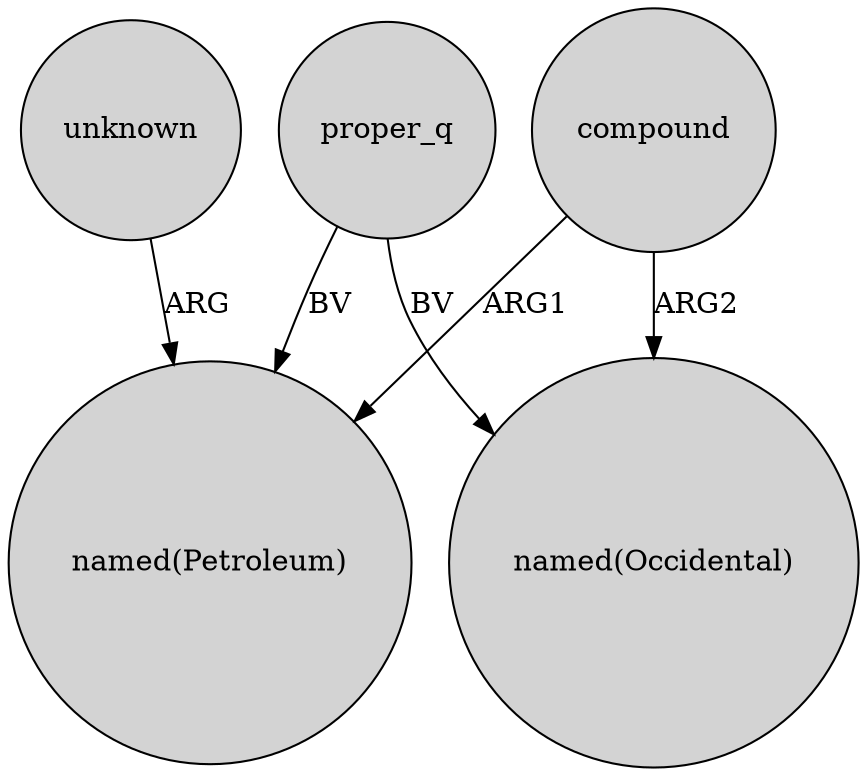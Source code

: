 digraph {
	node [shape=circle style=filled]
	compound -> "named(Occidental)" [label=ARG2]
	unknown -> "named(Petroleum)" [label=ARG]
	proper_q -> "named(Petroleum)" [label=BV]
	proper_q -> "named(Occidental)" [label=BV]
	compound -> "named(Petroleum)" [label=ARG1]
}
